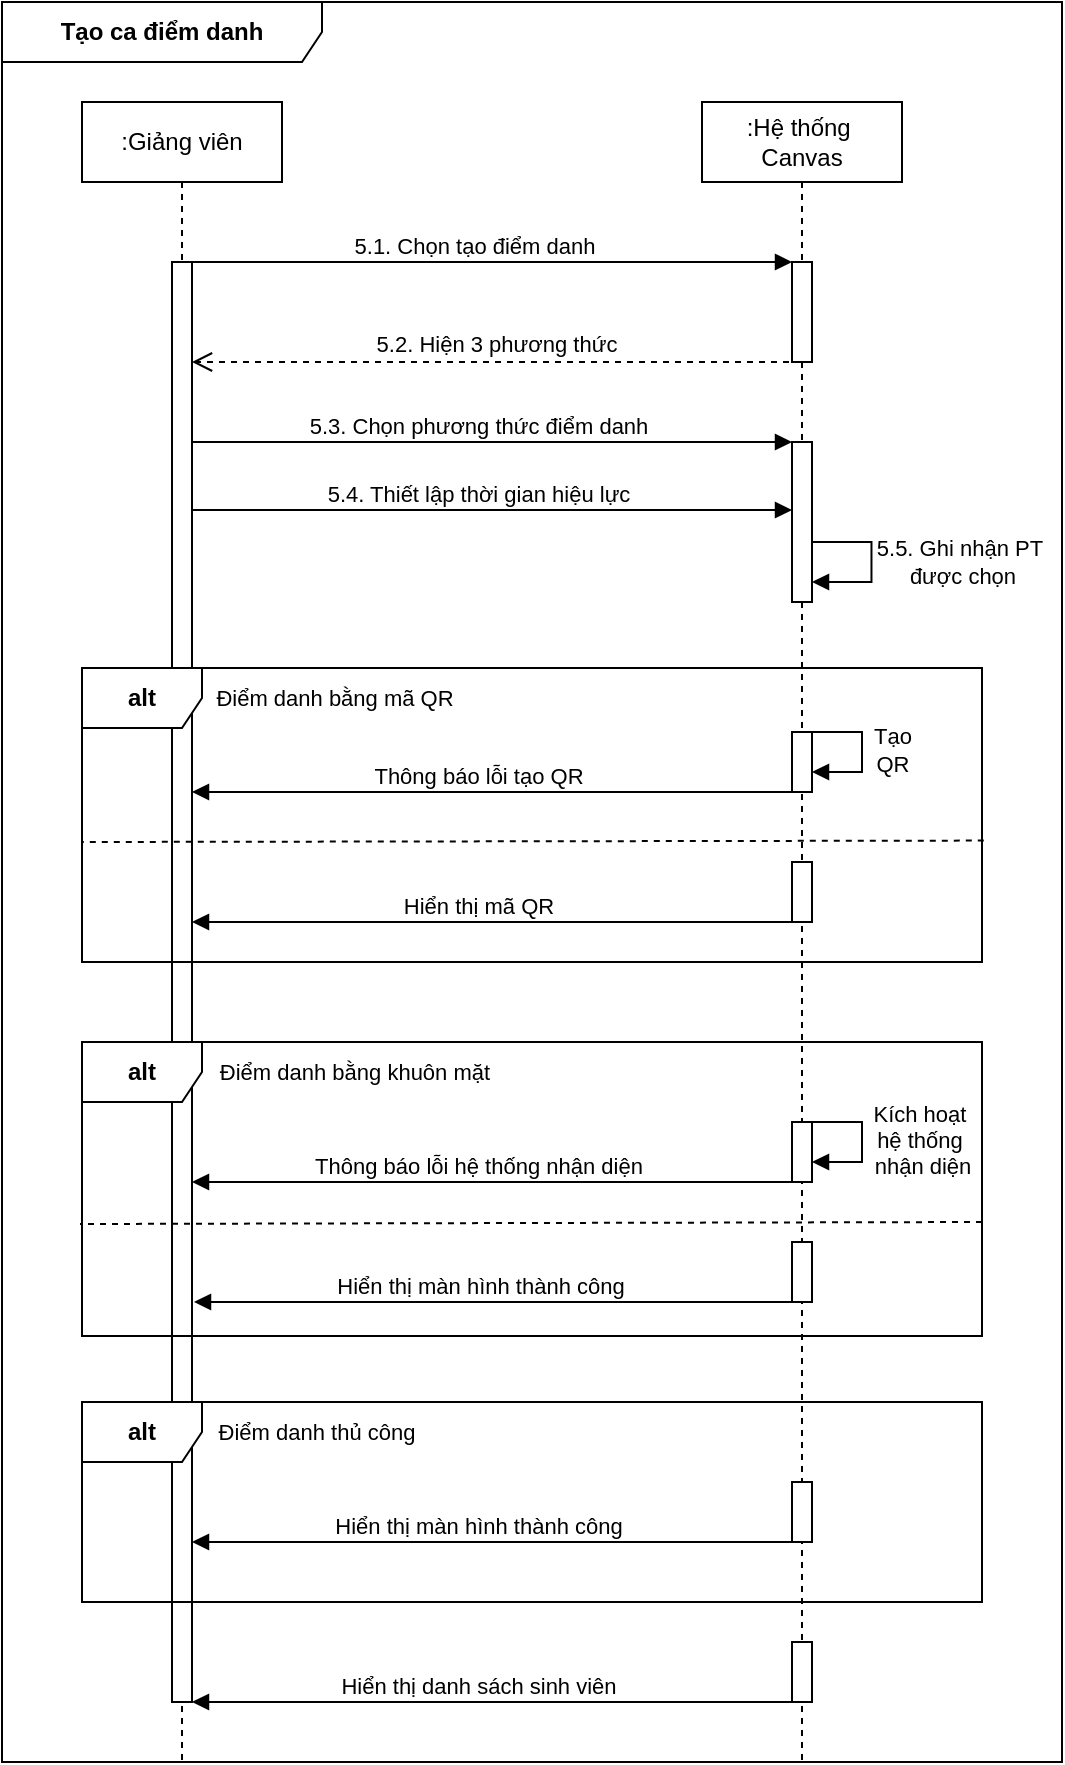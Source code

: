 <mxfile version="26.0.16">
  <diagram name="Page-1" id="uNa34eamBxUhBjuq83CT">
    <mxGraphModel dx="1010" dy="539" grid="1" gridSize="10" guides="1" tooltips="1" connect="1" arrows="1" fold="1" page="1" pageScale="1" pageWidth="850" pageHeight="1100" math="0" shadow="0">
      <root>
        <mxCell id="0" />
        <mxCell id="1" parent="0" />
        <mxCell id="vX_HHmugAZJZpFW1pDLi-57" value="&lt;b&gt;Tạo ca điểm danh&lt;/b&gt;" style="shape=umlFrame;whiteSpace=wrap;html=1;pointerEvents=0;width=160;height=30;swimlaneFillColor=default;" vertex="1" parent="1">
          <mxGeometry x="130" y="90" width="530" height="880" as="geometry" />
        </mxCell>
        <mxCell id="vX_HHmugAZJZpFW1pDLi-1" value=":Giảng viên" style="shape=umlLifeline;perimeter=lifelinePerimeter;whiteSpace=wrap;html=1;container=1;dropTarget=0;collapsible=0;recursiveResize=0;outlineConnect=0;portConstraint=eastwest;newEdgeStyle={&quot;curved&quot;:0,&quot;rounded&quot;:0};" vertex="1" parent="1">
          <mxGeometry x="170" y="140" width="100" height="830" as="geometry" />
        </mxCell>
        <mxCell id="vX_HHmugAZJZpFW1pDLi-3" value="" style="html=1;points=[[0,0,0,0,5],[0,1,0,0,-5],[1,0,0,0,5],[1,1,0,0,-5]];perimeter=orthogonalPerimeter;outlineConnect=0;targetShapes=umlLifeline;portConstraint=eastwest;newEdgeStyle={&quot;curved&quot;:0,&quot;rounded&quot;:0};" vertex="1" parent="vX_HHmugAZJZpFW1pDLi-1">
          <mxGeometry x="45" y="80" width="10" height="720" as="geometry" />
        </mxCell>
        <mxCell id="vX_HHmugAZJZpFW1pDLi-2" value=":Hệ thống&amp;nbsp;&lt;div&gt;Canvas&lt;/div&gt;" style="shape=umlLifeline;perimeter=lifelinePerimeter;whiteSpace=wrap;html=1;container=1;dropTarget=0;collapsible=0;recursiveResize=0;outlineConnect=0;portConstraint=eastwest;newEdgeStyle={&quot;curved&quot;:0,&quot;rounded&quot;:0};" vertex="1" parent="1">
          <mxGeometry x="480" y="140" width="100" height="830" as="geometry" />
        </mxCell>
        <mxCell id="vX_HHmugAZJZpFW1pDLi-10" value="" style="html=1;points=[[0,0,0,0,5],[0,1,0,0,-5],[1,0,0,0,5],[1,1,0,0,-5]];perimeter=orthogonalPerimeter;outlineConnect=0;targetShapes=umlLifeline;portConstraint=eastwest;newEdgeStyle={&quot;curved&quot;:0,&quot;rounded&quot;:0};" vertex="1" parent="vX_HHmugAZJZpFW1pDLi-2">
          <mxGeometry x="45" y="170" width="10" height="80" as="geometry" />
        </mxCell>
        <mxCell id="vX_HHmugAZJZpFW1pDLi-22" value="" style="html=1;points=[[0,0,0,0,5],[0,1,0,0,-5],[1,0,0,0,5],[1,1,0,0,-5]];perimeter=orthogonalPerimeter;outlineConnect=0;targetShapes=umlLifeline;portConstraint=eastwest;newEdgeStyle={&quot;curved&quot;:0,&quot;rounded&quot;:0};" vertex="1" parent="vX_HHmugAZJZpFW1pDLi-2">
          <mxGeometry x="45" y="380" width="10" height="30" as="geometry" />
        </mxCell>
        <mxCell id="vX_HHmugAZJZpFW1pDLi-36" value="" style="html=1;points=[[0,0,0,0,5],[0,1,0,0,-5],[1,0,0,0,5],[1,1,0,0,-5]];perimeter=orthogonalPerimeter;outlineConnect=0;targetShapes=umlLifeline;portConstraint=eastwest;newEdgeStyle={&quot;curved&quot;:0,&quot;rounded&quot;:0};" vertex="1" parent="vX_HHmugAZJZpFW1pDLi-2">
          <mxGeometry x="45" y="510" width="10" height="30" as="geometry" />
        </mxCell>
        <mxCell id="vX_HHmugAZJZpFW1pDLi-45" value="" style="html=1;points=[[0,0,0,0,5],[0,1,0,0,-5],[1,0,0,0,5],[1,1,0,0,-5]];perimeter=orthogonalPerimeter;outlineConnect=0;targetShapes=umlLifeline;portConstraint=eastwest;newEdgeStyle={&quot;curved&quot;:0,&quot;rounded&quot;:0};" vertex="1" parent="vX_HHmugAZJZpFW1pDLi-2">
          <mxGeometry x="45" y="570" width="10" height="30" as="geometry" />
        </mxCell>
        <mxCell id="vX_HHmugAZJZpFW1pDLi-54" value="" style="html=1;points=[[0,0,0,0,5],[0,1,0,0,-5],[1,0,0,0,5],[1,1,0,0,-5]];perimeter=orthogonalPerimeter;outlineConnect=0;targetShapes=umlLifeline;portConstraint=eastwest;newEdgeStyle={&quot;curved&quot;:0,&quot;rounded&quot;:0};" vertex="1" parent="vX_HHmugAZJZpFW1pDLi-2">
          <mxGeometry x="45" y="770" width="10" height="30" as="geometry" />
        </mxCell>
        <mxCell id="vX_HHmugAZJZpFW1pDLi-5" value="" style="html=1;verticalAlign=bottom;endArrow=block;curved=0;rounded=0;" edge="1" parent="1" source="vX_HHmugAZJZpFW1pDLi-4" target="vX_HHmugAZJZpFW1pDLi-2">
          <mxGeometry width="80" relative="1" as="geometry">
            <mxPoint x="220" y="220" as="sourcePoint" />
            <mxPoint x="300" y="220" as="targetPoint" />
          </mxGeometry>
        </mxCell>
        <mxCell id="vX_HHmugAZJZpFW1pDLi-7" value="" style="html=1;verticalAlign=bottom;endArrow=block;curved=0;rounded=0;" edge="1" parent="1" target="vX_HHmugAZJZpFW1pDLi-4">
          <mxGeometry width="80" relative="1" as="geometry">
            <mxPoint x="220" y="220" as="sourcePoint" />
            <mxPoint x="530" y="220" as="targetPoint" />
          </mxGeometry>
        </mxCell>
        <mxCell id="vX_HHmugAZJZpFW1pDLi-8" value="5.1. Chọn tạo điểm danh" style="edgeLabel;html=1;align=center;verticalAlign=middle;resizable=0;points=[];" vertex="1" connectable="0" parent="vX_HHmugAZJZpFW1pDLi-7">
          <mxGeometry x="-0.046" y="1" relative="1" as="geometry">
            <mxPoint y="-7" as="offset" />
          </mxGeometry>
        </mxCell>
        <mxCell id="vX_HHmugAZJZpFW1pDLi-4" value="" style="html=1;points=[[0,0,0,0,5],[0,1,0,0,-5],[1,0,0,0,5],[1,1,0,0,-5]];perimeter=orthogonalPerimeter;outlineConnect=0;targetShapes=umlLifeline;portConstraint=eastwest;newEdgeStyle={&quot;curved&quot;:0,&quot;rounded&quot;:0};" vertex="1" parent="1">
          <mxGeometry x="525" y="220" width="10" height="50" as="geometry" />
        </mxCell>
        <mxCell id="vX_HHmugAZJZpFW1pDLi-9" value="5.2. Hiện 3 phương thức" style="html=1;verticalAlign=bottom;endArrow=open;dashed=1;endSize=8;curved=0;rounded=0;" edge="1" parent="1" source="vX_HHmugAZJZpFW1pDLi-2">
          <mxGeometry relative="1" as="geometry">
            <mxPoint x="305" y="270" as="sourcePoint" />
            <mxPoint x="225" y="270" as="targetPoint" />
          </mxGeometry>
        </mxCell>
        <mxCell id="vX_HHmugAZJZpFW1pDLi-11" value="0" style="html=1;verticalAlign=bottom;endArrow=block;curved=0;rounded=0;" edge="1" parent="1" target="vX_HHmugAZJZpFW1pDLi-10">
          <mxGeometry width="80" relative="1" as="geometry">
            <mxPoint x="225" y="310" as="sourcePoint" />
            <mxPoint x="520" y="310" as="targetPoint" />
          </mxGeometry>
        </mxCell>
        <mxCell id="vX_HHmugAZJZpFW1pDLi-12" value="5.3. Chọn phương thức điểm danh" style="edgeLabel;html=1;align=center;verticalAlign=middle;resizable=0;points=[];" vertex="1" connectable="0" parent="vX_HHmugAZJZpFW1pDLi-11">
          <mxGeometry x="-0.046" y="1" relative="1" as="geometry">
            <mxPoint y="-7" as="offset" />
          </mxGeometry>
        </mxCell>
        <mxCell id="vX_HHmugAZJZpFW1pDLi-13" value="0" style="html=1;verticalAlign=bottom;endArrow=block;curved=0;rounded=0;" edge="1" parent="1">
          <mxGeometry width="80" relative="1" as="geometry">
            <mxPoint x="225" y="344" as="sourcePoint" />
            <mxPoint x="525" y="344" as="targetPoint" />
          </mxGeometry>
        </mxCell>
        <mxCell id="vX_HHmugAZJZpFW1pDLi-14" value="5.4. Thiết lập thời gian hiệu lực" style="edgeLabel;html=1;align=center;verticalAlign=middle;resizable=0;points=[];" vertex="1" connectable="0" parent="vX_HHmugAZJZpFW1pDLi-13">
          <mxGeometry x="-0.046" y="1" relative="1" as="geometry">
            <mxPoint y="-7" as="offset" />
          </mxGeometry>
        </mxCell>
        <mxCell id="vX_HHmugAZJZpFW1pDLi-18" value="&lt;b&gt;alt&lt;/b&gt;" style="shape=umlFrame;whiteSpace=wrap;html=1;pointerEvents=0;" vertex="1" parent="1">
          <mxGeometry x="170" y="423" width="450" height="147" as="geometry" />
        </mxCell>
        <mxCell id="vX_HHmugAZJZpFW1pDLi-19" value="" style="html=1;points=[[0,0,0,0,5],[0,1,0,0,-5],[1,0,0,0,5],[1,1,0,0,-5]];perimeter=orthogonalPerimeter;outlineConnect=0;targetShapes=umlLifeline;portConstraint=eastwest;newEdgeStyle={&quot;curved&quot;:0,&quot;rounded&quot;:0};" vertex="1" parent="1">
          <mxGeometry x="525" y="455" width="10" height="30" as="geometry" />
        </mxCell>
        <mxCell id="vX_HHmugAZJZpFW1pDLi-20" value="0" style="html=1;verticalAlign=bottom;endArrow=none;curved=0;rounded=0;startFill=1;startArrow=block;" edge="1" parent="1">
          <mxGeometry width="80" relative="1" as="geometry">
            <mxPoint x="225" y="485" as="sourcePoint" />
            <mxPoint x="525" y="485" as="targetPoint" />
          </mxGeometry>
        </mxCell>
        <mxCell id="vX_HHmugAZJZpFW1pDLi-21" value="Thông báo lỗi tạo QR" style="edgeLabel;html=1;align=center;verticalAlign=middle;resizable=0;points=[];" vertex="1" connectable="0" parent="vX_HHmugAZJZpFW1pDLi-20">
          <mxGeometry x="-0.046" y="1" relative="1" as="geometry">
            <mxPoint y="-7" as="offset" />
          </mxGeometry>
        </mxCell>
        <mxCell id="vX_HHmugAZJZpFW1pDLi-25" value="0" style="html=1;verticalAlign=bottom;endArrow=none;curved=0;rounded=0;startFill=1;startArrow=block;" edge="1" parent="1">
          <mxGeometry width="80" relative="1" as="geometry">
            <mxPoint x="225" y="550" as="sourcePoint" />
            <mxPoint x="525" y="550" as="targetPoint" />
          </mxGeometry>
        </mxCell>
        <mxCell id="vX_HHmugAZJZpFW1pDLi-26" value="Hiển thị mã QR" style="edgeLabel;html=1;align=center;verticalAlign=middle;resizable=0;points=[];" vertex="1" connectable="0" parent="vX_HHmugAZJZpFW1pDLi-25">
          <mxGeometry x="-0.046" y="1" relative="1" as="geometry">
            <mxPoint y="-7" as="offset" />
          </mxGeometry>
        </mxCell>
        <mxCell id="vX_HHmugAZJZpFW1pDLi-29" value="" style="html=1;verticalAlign=bottom;endArrow=block;curved=0;rounded=0;" edge="1" parent="1" source="vX_HHmugAZJZpFW1pDLi-10">
          <mxGeometry width="80" relative="1" as="geometry">
            <mxPoint x="539.74" y="360" as="sourcePoint" />
            <mxPoint x="535.002" y="380" as="targetPoint" />
            <Array as="points">
              <mxPoint x="564.74" y="360" />
              <mxPoint x="564.74" y="370" />
              <mxPoint x="564.74" y="380" />
              <mxPoint x="539.74" y="380" />
            </Array>
          </mxGeometry>
        </mxCell>
        <mxCell id="vX_HHmugAZJZpFW1pDLi-31" value="5.5. Ghi nhận PT&amp;nbsp;&lt;div&gt;được chọn&lt;/div&gt;" style="edgeLabel;html=1;align=center;verticalAlign=middle;resizable=0;points=[];" vertex="1" connectable="0" parent="vX_HHmugAZJZpFW1pDLi-29">
          <mxGeometry x="0.064" y="1" relative="1" as="geometry">
            <mxPoint x="44" y="-3" as="offset" />
          </mxGeometry>
        </mxCell>
        <mxCell id="vX_HHmugAZJZpFW1pDLi-33" value="" style="html=1;verticalAlign=bottom;endArrow=none;dashed=1;endSize=8;curved=0;rounded=0;exitX=1.002;exitY=0.587;exitDx=0;exitDy=0;exitPerimeter=0;startFill=0;" edge="1" parent="1" source="vX_HHmugAZJZpFW1pDLi-18">
          <mxGeometry relative="1" as="geometry">
            <mxPoint x="475" y="510" as="sourcePoint" />
            <mxPoint x="170" y="510" as="targetPoint" />
          </mxGeometry>
        </mxCell>
        <mxCell id="vX_HHmugAZJZpFW1pDLi-34" value="&lt;font style=&quot;font-size: 11px;&quot;&gt;Điểm danh bằng mã QR&lt;/font&gt;" style="text;html=1;align=center;verticalAlign=middle;resizable=0;points=[];autosize=1;strokeColor=none;fillColor=none;" vertex="1" parent="1">
          <mxGeometry x="226" y="423" width="140" height="30" as="geometry" />
        </mxCell>
        <mxCell id="vX_HHmugAZJZpFW1pDLi-35" value="&lt;b&gt;alt&lt;/b&gt;" style="shape=umlFrame;whiteSpace=wrap;html=1;pointerEvents=0;" vertex="1" parent="1">
          <mxGeometry x="170" y="610" width="450" height="147" as="geometry" />
        </mxCell>
        <mxCell id="vX_HHmugAZJZpFW1pDLi-37" value="" style="html=1;verticalAlign=bottom;endArrow=block;curved=0;rounded=0;" edge="1" parent="1">
          <mxGeometry width="80" relative="1" as="geometry">
            <mxPoint x="535" y="455" as="sourcePoint" />
            <mxPoint x="535.002" y="475" as="targetPoint" />
            <Array as="points">
              <mxPoint x="560" y="455" />
              <mxPoint x="560" y="475" />
              <mxPoint x="539.74" y="475" />
            </Array>
          </mxGeometry>
        </mxCell>
        <mxCell id="vX_HHmugAZJZpFW1pDLi-38" value="Tạo&lt;div&gt;QR&lt;/div&gt;" style="edgeLabel;html=1;align=center;verticalAlign=middle;resizable=0;points=[];" vertex="1" connectable="0" parent="vX_HHmugAZJZpFW1pDLi-37">
          <mxGeometry x="0.064" y="1" relative="1" as="geometry">
            <mxPoint x="14" y="-3" as="offset" />
          </mxGeometry>
        </mxCell>
        <mxCell id="vX_HHmugAZJZpFW1pDLi-39" value="" style="html=1;verticalAlign=bottom;endArrow=block;curved=0;rounded=0;" edge="1" parent="1">
          <mxGeometry width="80" relative="1" as="geometry">
            <mxPoint x="535" y="650" as="sourcePoint" />
            <mxPoint x="535.002" y="670" as="targetPoint" />
            <Array as="points">
              <mxPoint x="560" y="650" />
              <mxPoint x="560" y="670" />
              <mxPoint x="539.74" y="670" />
            </Array>
          </mxGeometry>
        </mxCell>
        <mxCell id="vX_HHmugAZJZpFW1pDLi-40" value="Kích hoạt&amp;nbsp;&lt;div&gt;hệ thống&amp;nbsp;&lt;/div&gt;&lt;div&gt;nhận diện&lt;/div&gt;" style="edgeLabel;html=1;align=center;verticalAlign=middle;resizable=0;points=[];" vertex="1" connectable="0" parent="vX_HHmugAZJZpFW1pDLi-39">
          <mxGeometry x="0.064" y="1" relative="1" as="geometry">
            <mxPoint x="29" y="-3" as="offset" />
          </mxGeometry>
        </mxCell>
        <mxCell id="vX_HHmugAZJZpFW1pDLi-42" value="0" style="html=1;verticalAlign=bottom;endArrow=none;curved=0;rounded=0;startFill=1;startArrow=block;" edge="1" parent="1">
          <mxGeometry width="80" relative="1" as="geometry">
            <mxPoint x="225" y="680" as="sourcePoint" />
            <mxPoint x="525" y="680" as="targetPoint" />
          </mxGeometry>
        </mxCell>
        <mxCell id="vX_HHmugAZJZpFW1pDLi-43" value="Thông báo lỗi hệ thống nhận diện" style="edgeLabel;html=1;align=center;verticalAlign=middle;resizable=0;points=[];" vertex="1" connectable="0" parent="vX_HHmugAZJZpFW1pDLi-42">
          <mxGeometry x="-0.046" y="1" relative="1" as="geometry">
            <mxPoint y="-7" as="offset" />
          </mxGeometry>
        </mxCell>
        <mxCell id="vX_HHmugAZJZpFW1pDLi-44" value="" style="html=1;verticalAlign=bottom;endArrow=none;dashed=1;endSize=8;curved=0;rounded=0;exitX=1.002;exitY=0.587;exitDx=0;exitDy=0;exitPerimeter=0;startFill=0;" edge="1" parent="1">
          <mxGeometry relative="1" as="geometry">
            <mxPoint x="620" y="700" as="sourcePoint" />
            <mxPoint x="169" y="701" as="targetPoint" />
          </mxGeometry>
        </mxCell>
        <mxCell id="vX_HHmugAZJZpFW1pDLi-46" value="0" style="html=1;verticalAlign=bottom;endArrow=none;curved=0;rounded=0;startFill=1;startArrow=block;" edge="1" parent="1">
          <mxGeometry width="80" relative="1" as="geometry">
            <mxPoint x="226" y="740" as="sourcePoint" />
            <mxPoint x="526" y="740" as="targetPoint" />
          </mxGeometry>
        </mxCell>
        <mxCell id="vX_HHmugAZJZpFW1pDLi-47" value="Hiển thị màn hình thành công" style="edgeLabel;html=1;align=center;verticalAlign=middle;resizable=0;points=[];" vertex="1" connectable="0" parent="vX_HHmugAZJZpFW1pDLi-46">
          <mxGeometry x="-0.046" y="1" relative="1" as="geometry">
            <mxPoint y="-7" as="offset" />
          </mxGeometry>
        </mxCell>
        <mxCell id="vX_HHmugAZJZpFW1pDLi-48" value="&lt;font style=&quot;font-size: 11px;&quot;&gt;Điểm danh bằng khuôn mặt&lt;/font&gt;" style="text;html=1;align=center;verticalAlign=middle;resizable=0;points=[];autosize=1;strokeColor=none;fillColor=none;" vertex="1" parent="1">
          <mxGeometry x="226" y="610" width="160" height="30" as="geometry" />
        </mxCell>
        <mxCell id="vX_HHmugAZJZpFW1pDLi-49" value="&lt;b&gt;alt&lt;/b&gt;" style="shape=umlFrame;whiteSpace=wrap;html=1;pointerEvents=0;" vertex="1" parent="1">
          <mxGeometry x="170" y="790" width="450" height="100" as="geometry" />
        </mxCell>
        <mxCell id="vX_HHmugAZJZpFW1pDLi-50" value="" style="html=1;points=[[0,0,0,0,5],[0,1,0,0,-5],[1,0,0,0,5],[1,1,0,0,-5]];perimeter=orthogonalPerimeter;outlineConnect=0;targetShapes=umlLifeline;portConstraint=eastwest;newEdgeStyle={&quot;curved&quot;:0,&quot;rounded&quot;:0};" vertex="1" parent="1">
          <mxGeometry x="525" y="830" width="10" height="30" as="geometry" />
        </mxCell>
        <mxCell id="vX_HHmugAZJZpFW1pDLi-51" value="0" style="html=1;verticalAlign=bottom;endArrow=none;curved=0;rounded=0;startFill=1;startArrow=block;" edge="1" parent="1">
          <mxGeometry width="80" relative="1" as="geometry">
            <mxPoint x="225" y="860" as="sourcePoint" />
            <mxPoint x="525" y="860" as="targetPoint" />
          </mxGeometry>
        </mxCell>
        <mxCell id="vX_HHmugAZJZpFW1pDLi-52" value="Hiển thị màn hình thành công" style="edgeLabel;html=1;align=center;verticalAlign=middle;resizable=0;points=[];" vertex="1" connectable="0" parent="vX_HHmugAZJZpFW1pDLi-51">
          <mxGeometry x="-0.046" y="1" relative="1" as="geometry">
            <mxPoint y="-7" as="offset" />
          </mxGeometry>
        </mxCell>
        <mxCell id="vX_HHmugAZJZpFW1pDLi-53" value="&lt;span style=&quot;font-size: 11px;&quot;&gt;Điểm danh thủ công&lt;/span&gt;" style="text;html=1;align=center;verticalAlign=middle;resizable=0;points=[];autosize=1;strokeColor=none;fillColor=none;" vertex="1" parent="1">
          <mxGeometry x="227" y="790" width="120" height="30" as="geometry" />
        </mxCell>
        <mxCell id="vX_HHmugAZJZpFW1pDLi-55" value="0" style="html=1;verticalAlign=bottom;endArrow=none;curved=0;rounded=0;startFill=1;startArrow=block;" edge="1" parent="1">
          <mxGeometry width="80" relative="1" as="geometry">
            <mxPoint x="225" y="940" as="sourcePoint" />
            <mxPoint x="525" y="940" as="targetPoint" />
          </mxGeometry>
        </mxCell>
        <mxCell id="vX_HHmugAZJZpFW1pDLi-56" value="Hiển thị danh sách sinh viên" style="edgeLabel;html=1;align=center;verticalAlign=middle;resizable=0;points=[];" vertex="1" connectable="0" parent="vX_HHmugAZJZpFW1pDLi-55">
          <mxGeometry x="-0.046" y="1" relative="1" as="geometry">
            <mxPoint y="-7" as="offset" />
          </mxGeometry>
        </mxCell>
      </root>
    </mxGraphModel>
  </diagram>
</mxfile>
